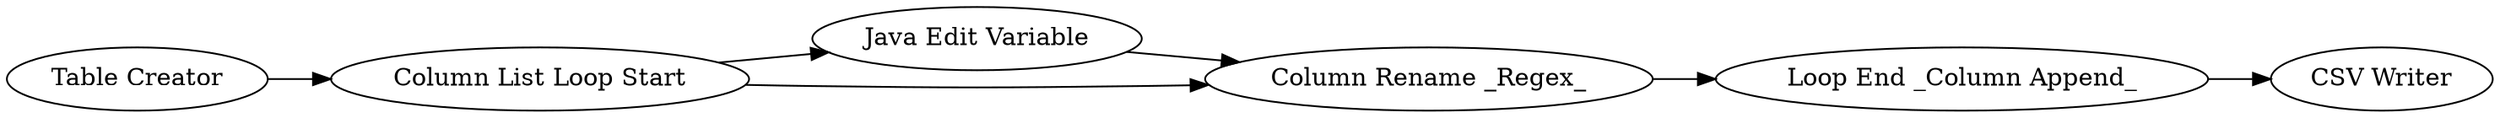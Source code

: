 digraph {
	75 -> 63
	63 -> 55
	20 -> 66
	66 -> 63
	55 -> 77
	66 -> 75
	20 [label="Table Creator"]
	55 [label="Loop End _Column Append_"]
	66 [label="Column List Loop Start"]
	63 [label="Column Rename _Regex_"]
	77 [label="CSV Writer"]
	75 [label="Java Edit Variable"]
	rankdir=LR
}
